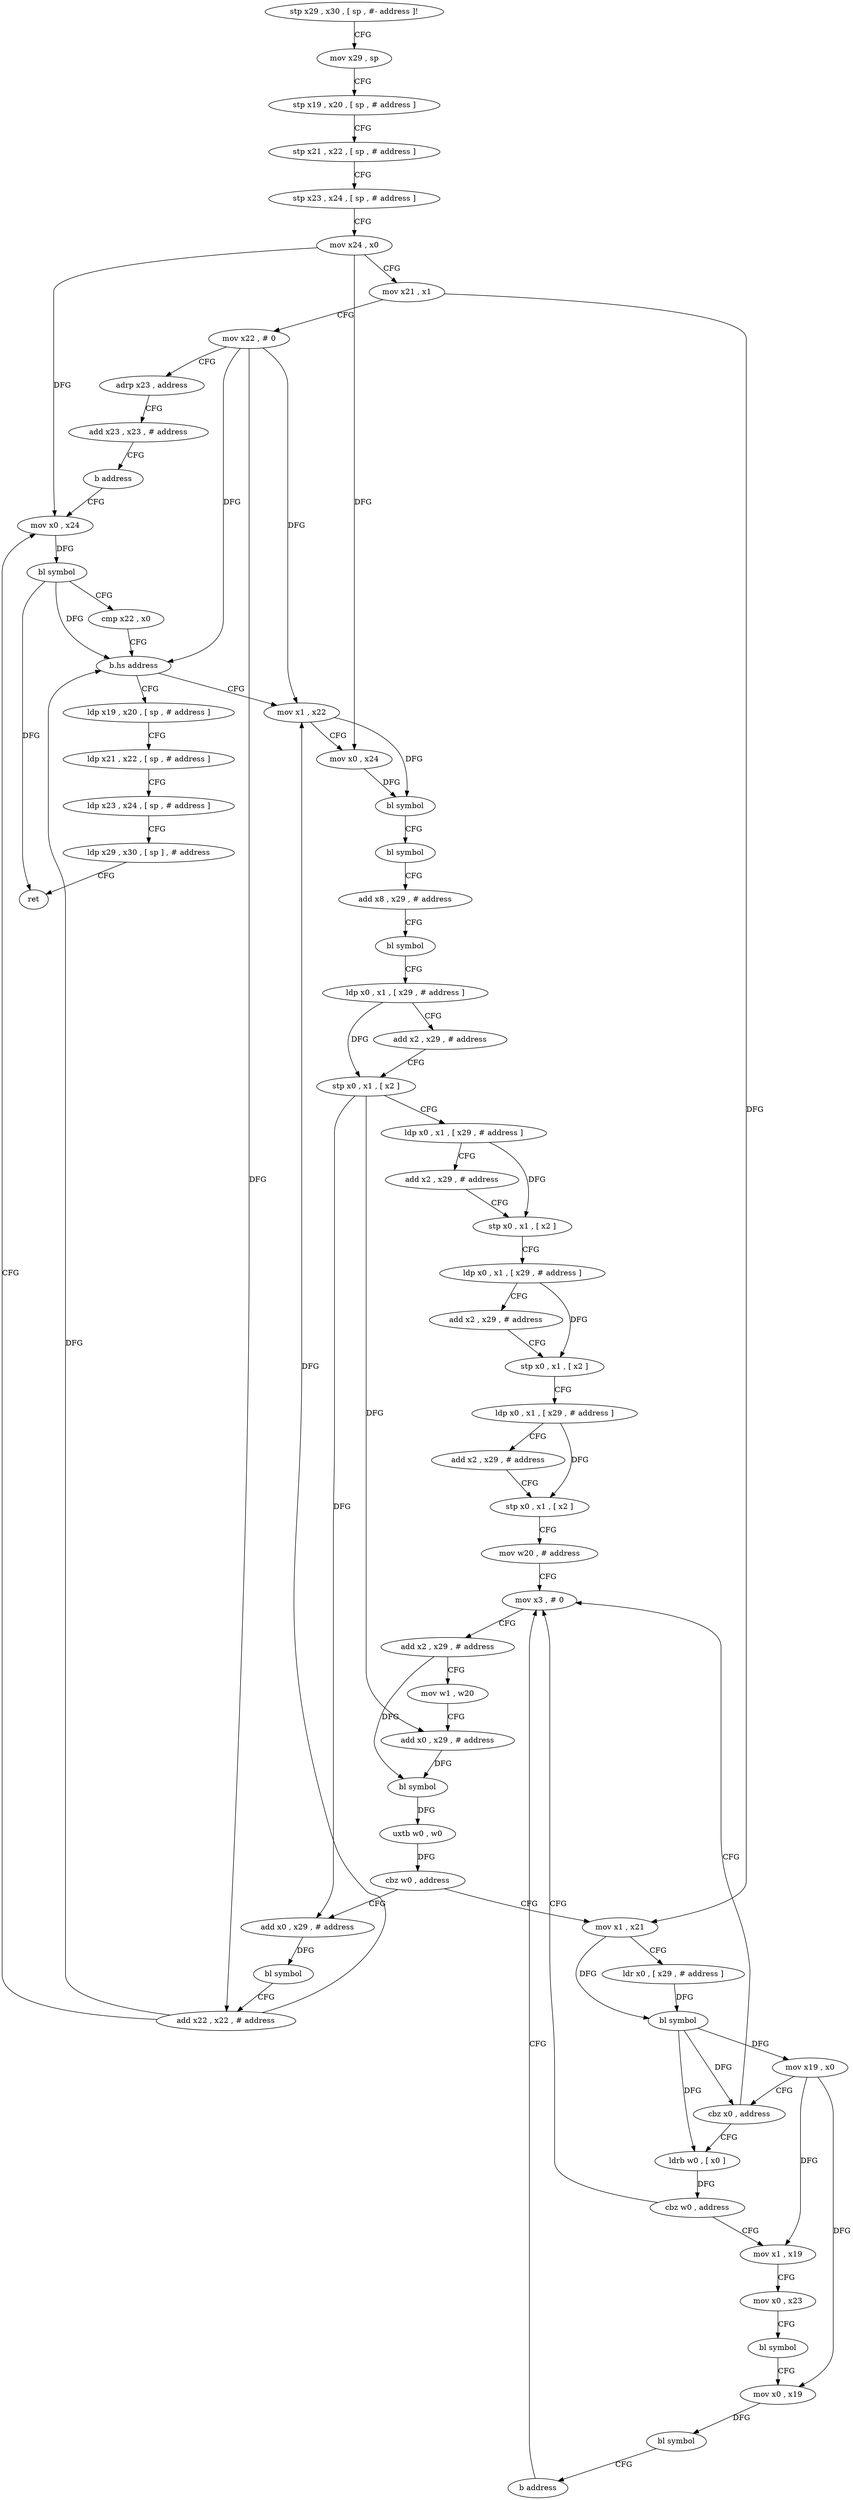 digraph "func" {
"4217296" [label = "stp x29 , x30 , [ sp , #- address ]!" ]
"4217300" [label = "mov x29 , sp" ]
"4217304" [label = "stp x19 , x20 , [ sp , # address ]" ]
"4217308" [label = "stp x21 , x22 , [ sp , # address ]" ]
"4217312" [label = "stp x23 , x24 , [ sp , # address ]" ]
"4217316" [label = "mov x24 , x0" ]
"4217320" [label = "mov x21 , x1" ]
"4217324" [label = "mov x22 , # 0" ]
"4217328" [label = "adrp x23 , address" ]
"4217332" [label = "add x23 , x23 , # address" ]
"4217336" [label = "b address" ]
"4217352" [label = "mov x0 , x24" ]
"4217356" [label = "bl symbol" ]
"4217360" [label = "cmp x22 , x0" ]
"4217364" [label = "b.hs address" ]
"4217524" [label = "ldp x19 , x20 , [ sp , # address ]" ]
"4217368" [label = "mov x1 , x22" ]
"4217528" [label = "ldp x21 , x22 , [ sp , # address ]" ]
"4217532" [label = "ldp x23 , x24 , [ sp , # address ]" ]
"4217536" [label = "ldp x29 , x30 , [ sp ] , # address" ]
"4217540" [label = "ret" ]
"4217372" [label = "mov x0 , x24" ]
"4217376" [label = "bl symbol" ]
"4217380" [label = "bl symbol" ]
"4217384" [label = "add x8 , x29 , # address" ]
"4217388" [label = "bl symbol" ]
"4217392" [label = "ldp x0 , x1 , [ x29 , # address ]" ]
"4217396" [label = "add x2 , x29 , # address" ]
"4217400" [label = "stp x0 , x1 , [ x2 ]" ]
"4217404" [label = "ldp x0 , x1 , [ x29 , # address ]" ]
"4217408" [label = "add x2 , x29 , # address" ]
"4217412" [label = "stp x0 , x1 , [ x2 ]" ]
"4217416" [label = "ldp x0 , x1 , [ x29 , # address ]" ]
"4217420" [label = "add x2 , x29 , # address" ]
"4217424" [label = "stp x0 , x1 , [ x2 ]" ]
"4217428" [label = "ldp x0 , x1 , [ x29 , # address ]" ]
"4217432" [label = "add x2 , x29 , # address" ]
"4217436" [label = "stp x0 , x1 , [ x2 ]" ]
"4217440" [label = "mov w20 , # address" ]
"4217444" [label = "mov x3 , # 0" ]
"4217340" [label = "add x0 , x29 , # address" ]
"4217344" [label = "bl symbol" ]
"4217348" [label = "add x22 , x22 , # address" ]
"4217472" [label = "mov x1 , x21" ]
"4217476" [label = "ldr x0 , [ x29 , # address ]" ]
"4217480" [label = "bl symbol" ]
"4217484" [label = "mov x19 , x0" ]
"4217488" [label = "cbz x0 , address" ]
"4217492" [label = "ldrb w0 , [ x0 ]" ]
"4217448" [label = "add x2 , x29 , # address" ]
"4217452" [label = "mov w1 , w20" ]
"4217456" [label = "add x0 , x29 , # address" ]
"4217460" [label = "bl symbol" ]
"4217464" [label = "uxtb w0 , w0" ]
"4217468" [label = "cbz w0 , address" ]
"4217496" [label = "cbz w0 , address" ]
"4217500" [label = "mov x1 , x19" ]
"4217504" [label = "mov x0 , x23" ]
"4217508" [label = "bl symbol" ]
"4217512" [label = "mov x0 , x19" ]
"4217516" [label = "bl symbol" ]
"4217520" [label = "b address" ]
"4217296" -> "4217300" [ label = "CFG" ]
"4217300" -> "4217304" [ label = "CFG" ]
"4217304" -> "4217308" [ label = "CFG" ]
"4217308" -> "4217312" [ label = "CFG" ]
"4217312" -> "4217316" [ label = "CFG" ]
"4217316" -> "4217320" [ label = "CFG" ]
"4217316" -> "4217352" [ label = "DFG" ]
"4217316" -> "4217372" [ label = "DFG" ]
"4217320" -> "4217324" [ label = "CFG" ]
"4217320" -> "4217472" [ label = "DFG" ]
"4217324" -> "4217328" [ label = "CFG" ]
"4217324" -> "4217364" [ label = "DFG" ]
"4217324" -> "4217368" [ label = "DFG" ]
"4217324" -> "4217348" [ label = "DFG" ]
"4217328" -> "4217332" [ label = "CFG" ]
"4217332" -> "4217336" [ label = "CFG" ]
"4217336" -> "4217352" [ label = "CFG" ]
"4217352" -> "4217356" [ label = "DFG" ]
"4217356" -> "4217360" [ label = "CFG" ]
"4217356" -> "4217364" [ label = "DFG" ]
"4217356" -> "4217540" [ label = "DFG" ]
"4217360" -> "4217364" [ label = "CFG" ]
"4217364" -> "4217524" [ label = "CFG" ]
"4217364" -> "4217368" [ label = "CFG" ]
"4217524" -> "4217528" [ label = "CFG" ]
"4217368" -> "4217372" [ label = "CFG" ]
"4217368" -> "4217376" [ label = "DFG" ]
"4217528" -> "4217532" [ label = "CFG" ]
"4217532" -> "4217536" [ label = "CFG" ]
"4217536" -> "4217540" [ label = "CFG" ]
"4217372" -> "4217376" [ label = "DFG" ]
"4217376" -> "4217380" [ label = "CFG" ]
"4217380" -> "4217384" [ label = "CFG" ]
"4217384" -> "4217388" [ label = "CFG" ]
"4217388" -> "4217392" [ label = "CFG" ]
"4217392" -> "4217396" [ label = "CFG" ]
"4217392" -> "4217400" [ label = "DFG" ]
"4217396" -> "4217400" [ label = "CFG" ]
"4217400" -> "4217404" [ label = "CFG" ]
"4217400" -> "4217456" [ label = "DFG" ]
"4217400" -> "4217340" [ label = "DFG" ]
"4217404" -> "4217408" [ label = "CFG" ]
"4217404" -> "4217412" [ label = "DFG" ]
"4217408" -> "4217412" [ label = "CFG" ]
"4217412" -> "4217416" [ label = "CFG" ]
"4217416" -> "4217420" [ label = "CFG" ]
"4217416" -> "4217424" [ label = "DFG" ]
"4217420" -> "4217424" [ label = "CFG" ]
"4217424" -> "4217428" [ label = "CFG" ]
"4217428" -> "4217432" [ label = "CFG" ]
"4217428" -> "4217436" [ label = "DFG" ]
"4217432" -> "4217436" [ label = "CFG" ]
"4217436" -> "4217440" [ label = "CFG" ]
"4217440" -> "4217444" [ label = "CFG" ]
"4217444" -> "4217448" [ label = "CFG" ]
"4217340" -> "4217344" [ label = "DFG" ]
"4217344" -> "4217348" [ label = "CFG" ]
"4217348" -> "4217352" [ label = "CFG" ]
"4217348" -> "4217368" [ label = "DFG" ]
"4217348" -> "4217364" [ label = "DFG" ]
"4217472" -> "4217476" [ label = "CFG" ]
"4217472" -> "4217480" [ label = "DFG" ]
"4217476" -> "4217480" [ label = "DFG" ]
"4217480" -> "4217484" [ label = "DFG" ]
"4217480" -> "4217488" [ label = "DFG" ]
"4217480" -> "4217492" [ label = "DFG" ]
"4217484" -> "4217488" [ label = "CFG" ]
"4217484" -> "4217500" [ label = "DFG" ]
"4217484" -> "4217512" [ label = "DFG" ]
"4217488" -> "4217444" [ label = "CFG" ]
"4217488" -> "4217492" [ label = "CFG" ]
"4217492" -> "4217496" [ label = "DFG" ]
"4217448" -> "4217452" [ label = "CFG" ]
"4217448" -> "4217460" [ label = "DFG" ]
"4217452" -> "4217456" [ label = "CFG" ]
"4217456" -> "4217460" [ label = "DFG" ]
"4217460" -> "4217464" [ label = "DFG" ]
"4217464" -> "4217468" [ label = "DFG" ]
"4217468" -> "4217340" [ label = "CFG" ]
"4217468" -> "4217472" [ label = "CFG" ]
"4217496" -> "4217444" [ label = "CFG" ]
"4217496" -> "4217500" [ label = "CFG" ]
"4217500" -> "4217504" [ label = "CFG" ]
"4217504" -> "4217508" [ label = "CFG" ]
"4217508" -> "4217512" [ label = "CFG" ]
"4217512" -> "4217516" [ label = "DFG" ]
"4217516" -> "4217520" [ label = "CFG" ]
"4217520" -> "4217444" [ label = "CFG" ]
}
